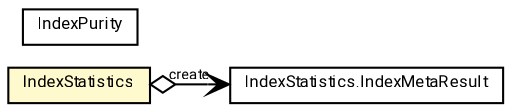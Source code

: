 #!/usr/local/bin/dot
#
# Class diagram 
# Generated by UMLGraph version R5_7_2-60-g0e99a6 (http://www.spinellis.gr/umlgraph/)
#

digraph G {
	graph [fontnames="svg"]
	edge [fontname="Roboto",fontsize=7,labelfontname="Roboto",labelfontsize=7,color="black"];
	node [fontname="Roboto",fontcolor="black",fontsize=8,shape=plaintext,margin=0,width=0,height=0];
	nodesep=0.15;
	ranksep=0.25;
	rankdir=LR;
	// de.lmu.ifi.dbs.elki.evaluation.index.IndexStatistics
	c32034 [label=<<table title="de.lmu.ifi.dbs.elki.evaluation.index.IndexStatistics" border="0" cellborder="1" cellspacing="0" cellpadding="2" bgcolor="LemonChiffon" href="IndexStatistics.html" target="_parent">
		<tr><td><table border="0" cellspacing="0" cellpadding="1">
		<tr><td align="center" balign="center"> <font face="Roboto">IndexStatistics</font> </td></tr>
		</table></td></tr>
		</table>>, URL="IndexStatistics.html"];
	// de.lmu.ifi.dbs.elki.evaluation.index.IndexStatistics.IndexMetaResult
	c32035 [label=<<table title="de.lmu.ifi.dbs.elki.evaluation.index.IndexStatistics.IndexMetaResult" border="0" cellborder="1" cellspacing="0" cellpadding="2" href="IndexStatistics.IndexMetaResult.html" target="_parent">
		<tr><td><table border="0" cellspacing="0" cellpadding="1">
		<tr><td align="center" balign="center"> <font face="Roboto">IndexStatistics.IndexMetaResult</font> </td></tr>
		</table></td></tr>
		</table>>, URL="IndexStatistics.IndexMetaResult.html"];
	// de.lmu.ifi.dbs.elki.evaluation.index.IndexPurity
	c32036 [label=<<table title="de.lmu.ifi.dbs.elki.evaluation.index.IndexPurity" border="0" cellborder="1" cellspacing="0" cellpadding="2" href="IndexPurity.html" target="_parent">
		<tr><td><table border="0" cellspacing="0" cellpadding="1">
		<tr><td align="center" balign="center"> <font face="Roboto">IndexPurity</font> </td></tr>
		</table></td></tr>
		</table>>, URL="IndexPurity.html"];
	// de.lmu.ifi.dbs.elki.evaluation.index.IndexStatistics navhas de.lmu.ifi.dbs.elki.evaluation.index.IndexStatistics.IndexMetaResult
	c32034 -> c32035 [arrowhead=open,arrowtail=ediamond,dir=both,weight=3,label="create"];
}

